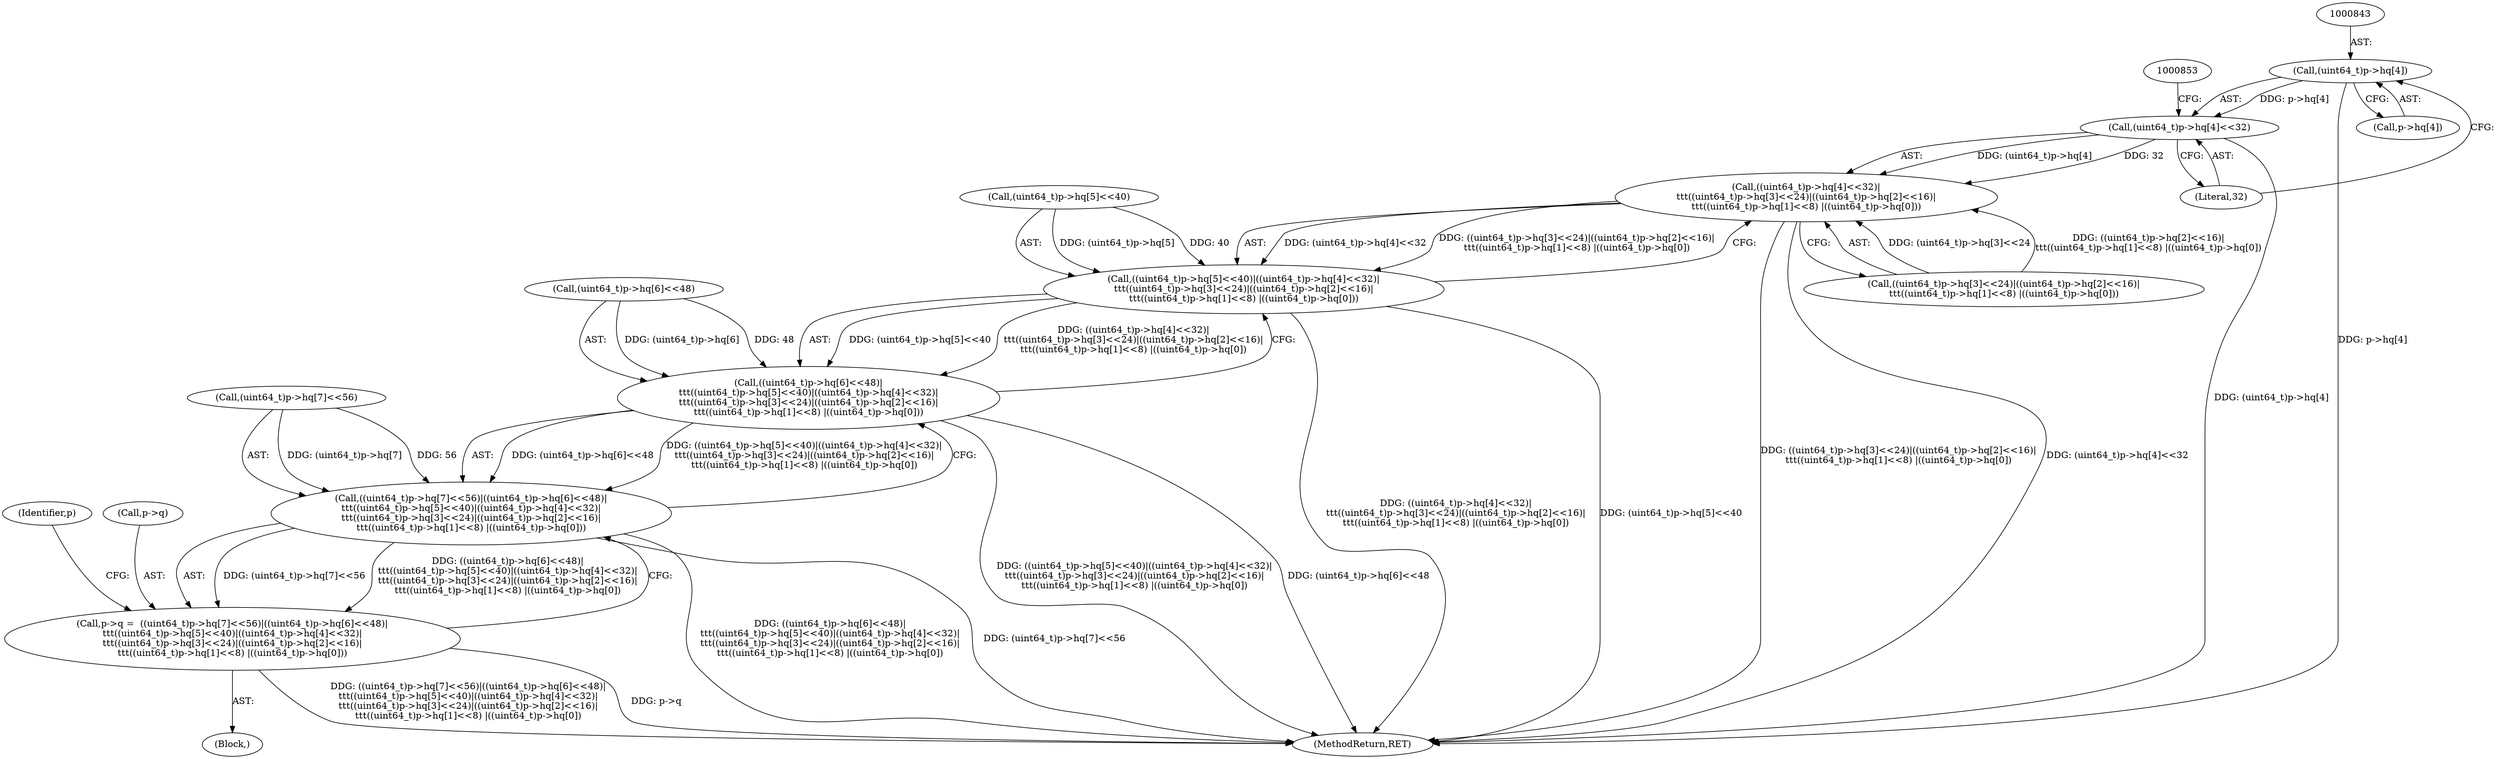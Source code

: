 digraph "0_file_59e63838913eee47f5c120a6c53d4565af638158@array" {
"1000842" [label="(Call,(uint64_t)p->hq[4])"];
"1000841" [label="(Call,(uint64_t)p->hq[4]<<32)"];
"1000840" [label="(Call,((uint64_t)p->hq[4]<<32)|\n\t\t\t((uint64_t)p->hq[3]<<24)|((uint64_t)p->hq[2]<<16)|\n\t\t\t((uint64_t)p->hq[1]<<8) |((uint64_t)p->hq[0]))"];
"1000830" [label="(Call,((uint64_t)p->hq[5]<<40)|((uint64_t)p->hq[4]<<32)|\n\t\t\t((uint64_t)p->hq[3]<<24)|((uint64_t)p->hq[2]<<16)|\n\t\t\t((uint64_t)p->hq[1]<<8) |((uint64_t)p->hq[0]))"];
"1000820" [label="(Call,((uint64_t)p->hq[6]<<48)|\n\t\t\t((uint64_t)p->hq[5]<<40)|((uint64_t)p->hq[4]<<32)|\n\t\t\t((uint64_t)p->hq[3]<<24)|((uint64_t)p->hq[2]<<16)|\n\t\t\t((uint64_t)p->hq[1]<<8) |((uint64_t)p->hq[0]))"];
"1000810" [label="(Call,((uint64_t)p->hq[7]<<56)|((uint64_t)p->hq[6]<<48)|\n\t\t\t((uint64_t)p->hq[5]<<40)|((uint64_t)p->hq[4]<<32)|\n\t\t\t((uint64_t)p->hq[3]<<24)|((uint64_t)p->hq[2]<<16)|\n\t\t\t((uint64_t)p->hq[1]<<8) |((uint64_t)p->hq[0]))"];
"1000806" [label="(Call,p->q =  ((uint64_t)p->hq[7]<<56)|((uint64_t)p->hq[6]<<48)|\n\t\t\t((uint64_t)p->hq[5]<<40)|((uint64_t)p->hq[4]<<32)|\n\t\t\t((uint64_t)p->hq[3]<<24)|((uint64_t)p->hq[2]<<16)|\n\t\t\t((uint64_t)p->hq[1]<<8) |((uint64_t)p->hq[0]))"];
"1000849" [label="(Literal,32)"];
"1000821" [label="(Call,(uint64_t)p->hq[6]<<48)"];
"1000909" [label="(MethodReturn,RET)"];
"1000888" [label="(Identifier,p)"];
"1000820" [label="(Call,((uint64_t)p->hq[6]<<48)|\n\t\t\t((uint64_t)p->hq[5]<<40)|((uint64_t)p->hq[4]<<32)|\n\t\t\t((uint64_t)p->hq[3]<<24)|((uint64_t)p->hq[2]<<16)|\n\t\t\t((uint64_t)p->hq[1]<<8) |((uint64_t)p->hq[0]))"];
"1000842" [label="(Call,(uint64_t)p->hq[4])"];
"1000811" [label="(Call,(uint64_t)p->hq[7]<<56)"];
"1000830" [label="(Call,((uint64_t)p->hq[5]<<40)|((uint64_t)p->hq[4]<<32)|\n\t\t\t((uint64_t)p->hq[3]<<24)|((uint64_t)p->hq[2]<<16)|\n\t\t\t((uint64_t)p->hq[1]<<8) |((uint64_t)p->hq[0]))"];
"1000840" [label="(Call,((uint64_t)p->hq[4]<<32)|\n\t\t\t((uint64_t)p->hq[3]<<24)|((uint64_t)p->hq[2]<<16)|\n\t\t\t((uint64_t)p->hq[1]<<8) |((uint64_t)p->hq[0]))"];
"1000810" [label="(Call,((uint64_t)p->hq[7]<<56)|((uint64_t)p->hq[6]<<48)|\n\t\t\t((uint64_t)p->hq[5]<<40)|((uint64_t)p->hq[4]<<32)|\n\t\t\t((uint64_t)p->hq[3]<<24)|((uint64_t)p->hq[2]<<16)|\n\t\t\t((uint64_t)p->hq[1]<<8) |((uint64_t)p->hq[0]))"];
"1000807" [label="(Call,p->q)"];
"1000841" [label="(Call,(uint64_t)p->hq[4]<<32)"];
"1000844" [label="(Call,p->hq[4])"];
"1000831" [label="(Call,(uint64_t)p->hq[5]<<40)"];
"1000850" [label="(Call,((uint64_t)p->hq[3]<<24)|((uint64_t)p->hq[2]<<16)|\n\t\t\t((uint64_t)p->hq[1]<<8) |((uint64_t)p->hq[0]))"];
"1000124" [label="(Block,)"];
"1000806" [label="(Call,p->q =  ((uint64_t)p->hq[7]<<56)|((uint64_t)p->hq[6]<<48)|\n\t\t\t((uint64_t)p->hq[5]<<40)|((uint64_t)p->hq[4]<<32)|\n\t\t\t((uint64_t)p->hq[3]<<24)|((uint64_t)p->hq[2]<<16)|\n\t\t\t((uint64_t)p->hq[1]<<8) |((uint64_t)p->hq[0]))"];
"1000842" -> "1000841"  [label="AST: "];
"1000842" -> "1000844"  [label="CFG: "];
"1000843" -> "1000842"  [label="AST: "];
"1000844" -> "1000842"  [label="AST: "];
"1000849" -> "1000842"  [label="CFG: "];
"1000842" -> "1000909"  [label="DDG: p->hq[4]"];
"1000842" -> "1000841"  [label="DDG: p->hq[4]"];
"1000841" -> "1000840"  [label="AST: "];
"1000841" -> "1000849"  [label="CFG: "];
"1000849" -> "1000841"  [label="AST: "];
"1000853" -> "1000841"  [label="CFG: "];
"1000841" -> "1000909"  [label="DDG: (uint64_t)p->hq[4]"];
"1000841" -> "1000840"  [label="DDG: (uint64_t)p->hq[4]"];
"1000841" -> "1000840"  [label="DDG: 32"];
"1000840" -> "1000830"  [label="AST: "];
"1000840" -> "1000850"  [label="CFG: "];
"1000850" -> "1000840"  [label="AST: "];
"1000830" -> "1000840"  [label="CFG: "];
"1000840" -> "1000909"  [label="DDG: ((uint64_t)p->hq[3]<<24)|((uint64_t)p->hq[2]<<16)|\n\t\t\t((uint64_t)p->hq[1]<<8) |((uint64_t)p->hq[0])"];
"1000840" -> "1000909"  [label="DDG: (uint64_t)p->hq[4]<<32"];
"1000840" -> "1000830"  [label="DDG: (uint64_t)p->hq[4]<<32"];
"1000840" -> "1000830"  [label="DDG: ((uint64_t)p->hq[3]<<24)|((uint64_t)p->hq[2]<<16)|\n\t\t\t((uint64_t)p->hq[1]<<8) |((uint64_t)p->hq[0])"];
"1000850" -> "1000840"  [label="DDG: (uint64_t)p->hq[3]<<24"];
"1000850" -> "1000840"  [label="DDG: ((uint64_t)p->hq[2]<<16)|\n\t\t\t((uint64_t)p->hq[1]<<8) |((uint64_t)p->hq[0])"];
"1000830" -> "1000820"  [label="AST: "];
"1000831" -> "1000830"  [label="AST: "];
"1000820" -> "1000830"  [label="CFG: "];
"1000830" -> "1000909"  [label="DDG: ((uint64_t)p->hq[4]<<32)|\n\t\t\t((uint64_t)p->hq[3]<<24)|((uint64_t)p->hq[2]<<16)|\n\t\t\t((uint64_t)p->hq[1]<<8) |((uint64_t)p->hq[0])"];
"1000830" -> "1000909"  [label="DDG: (uint64_t)p->hq[5]<<40"];
"1000830" -> "1000820"  [label="DDG: (uint64_t)p->hq[5]<<40"];
"1000830" -> "1000820"  [label="DDG: ((uint64_t)p->hq[4]<<32)|\n\t\t\t((uint64_t)p->hq[3]<<24)|((uint64_t)p->hq[2]<<16)|\n\t\t\t((uint64_t)p->hq[1]<<8) |((uint64_t)p->hq[0])"];
"1000831" -> "1000830"  [label="DDG: (uint64_t)p->hq[5]"];
"1000831" -> "1000830"  [label="DDG: 40"];
"1000820" -> "1000810"  [label="AST: "];
"1000821" -> "1000820"  [label="AST: "];
"1000810" -> "1000820"  [label="CFG: "];
"1000820" -> "1000909"  [label="DDG: ((uint64_t)p->hq[5]<<40)|((uint64_t)p->hq[4]<<32)|\n\t\t\t((uint64_t)p->hq[3]<<24)|((uint64_t)p->hq[2]<<16)|\n\t\t\t((uint64_t)p->hq[1]<<8) |((uint64_t)p->hq[0])"];
"1000820" -> "1000909"  [label="DDG: (uint64_t)p->hq[6]<<48"];
"1000820" -> "1000810"  [label="DDG: (uint64_t)p->hq[6]<<48"];
"1000820" -> "1000810"  [label="DDG: ((uint64_t)p->hq[5]<<40)|((uint64_t)p->hq[4]<<32)|\n\t\t\t((uint64_t)p->hq[3]<<24)|((uint64_t)p->hq[2]<<16)|\n\t\t\t((uint64_t)p->hq[1]<<8) |((uint64_t)p->hq[0])"];
"1000821" -> "1000820"  [label="DDG: (uint64_t)p->hq[6]"];
"1000821" -> "1000820"  [label="DDG: 48"];
"1000810" -> "1000806"  [label="AST: "];
"1000811" -> "1000810"  [label="AST: "];
"1000806" -> "1000810"  [label="CFG: "];
"1000810" -> "1000909"  [label="DDG: ((uint64_t)p->hq[6]<<48)|\n\t\t\t((uint64_t)p->hq[5]<<40)|((uint64_t)p->hq[4]<<32)|\n\t\t\t((uint64_t)p->hq[3]<<24)|((uint64_t)p->hq[2]<<16)|\n\t\t\t((uint64_t)p->hq[1]<<8) |((uint64_t)p->hq[0])"];
"1000810" -> "1000909"  [label="DDG: (uint64_t)p->hq[7]<<56"];
"1000810" -> "1000806"  [label="DDG: (uint64_t)p->hq[7]<<56"];
"1000810" -> "1000806"  [label="DDG: ((uint64_t)p->hq[6]<<48)|\n\t\t\t((uint64_t)p->hq[5]<<40)|((uint64_t)p->hq[4]<<32)|\n\t\t\t((uint64_t)p->hq[3]<<24)|((uint64_t)p->hq[2]<<16)|\n\t\t\t((uint64_t)p->hq[1]<<8) |((uint64_t)p->hq[0])"];
"1000811" -> "1000810"  [label="DDG: (uint64_t)p->hq[7]"];
"1000811" -> "1000810"  [label="DDG: 56"];
"1000806" -> "1000124"  [label="AST: "];
"1000807" -> "1000806"  [label="AST: "];
"1000888" -> "1000806"  [label="CFG: "];
"1000806" -> "1000909"  [label="DDG: ((uint64_t)p->hq[7]<<56)|((uint64_t)p->hq[6]<<48)|\n\t\t\t((uint64_t)p->hq[5]<<40)|((uint64_t)p->hq[4]<<32)|\n\t\t\t((uint64_t)p->hq[3]<<24)|((uint64_t)p->hq[2]<<16)|\n\t\t\t((uint64_t)p->hq[1]<<8) |((uint64_t)p->hq[0])"];
"1000806" -> "1000909"  [label="DDG: p->q"];
}
